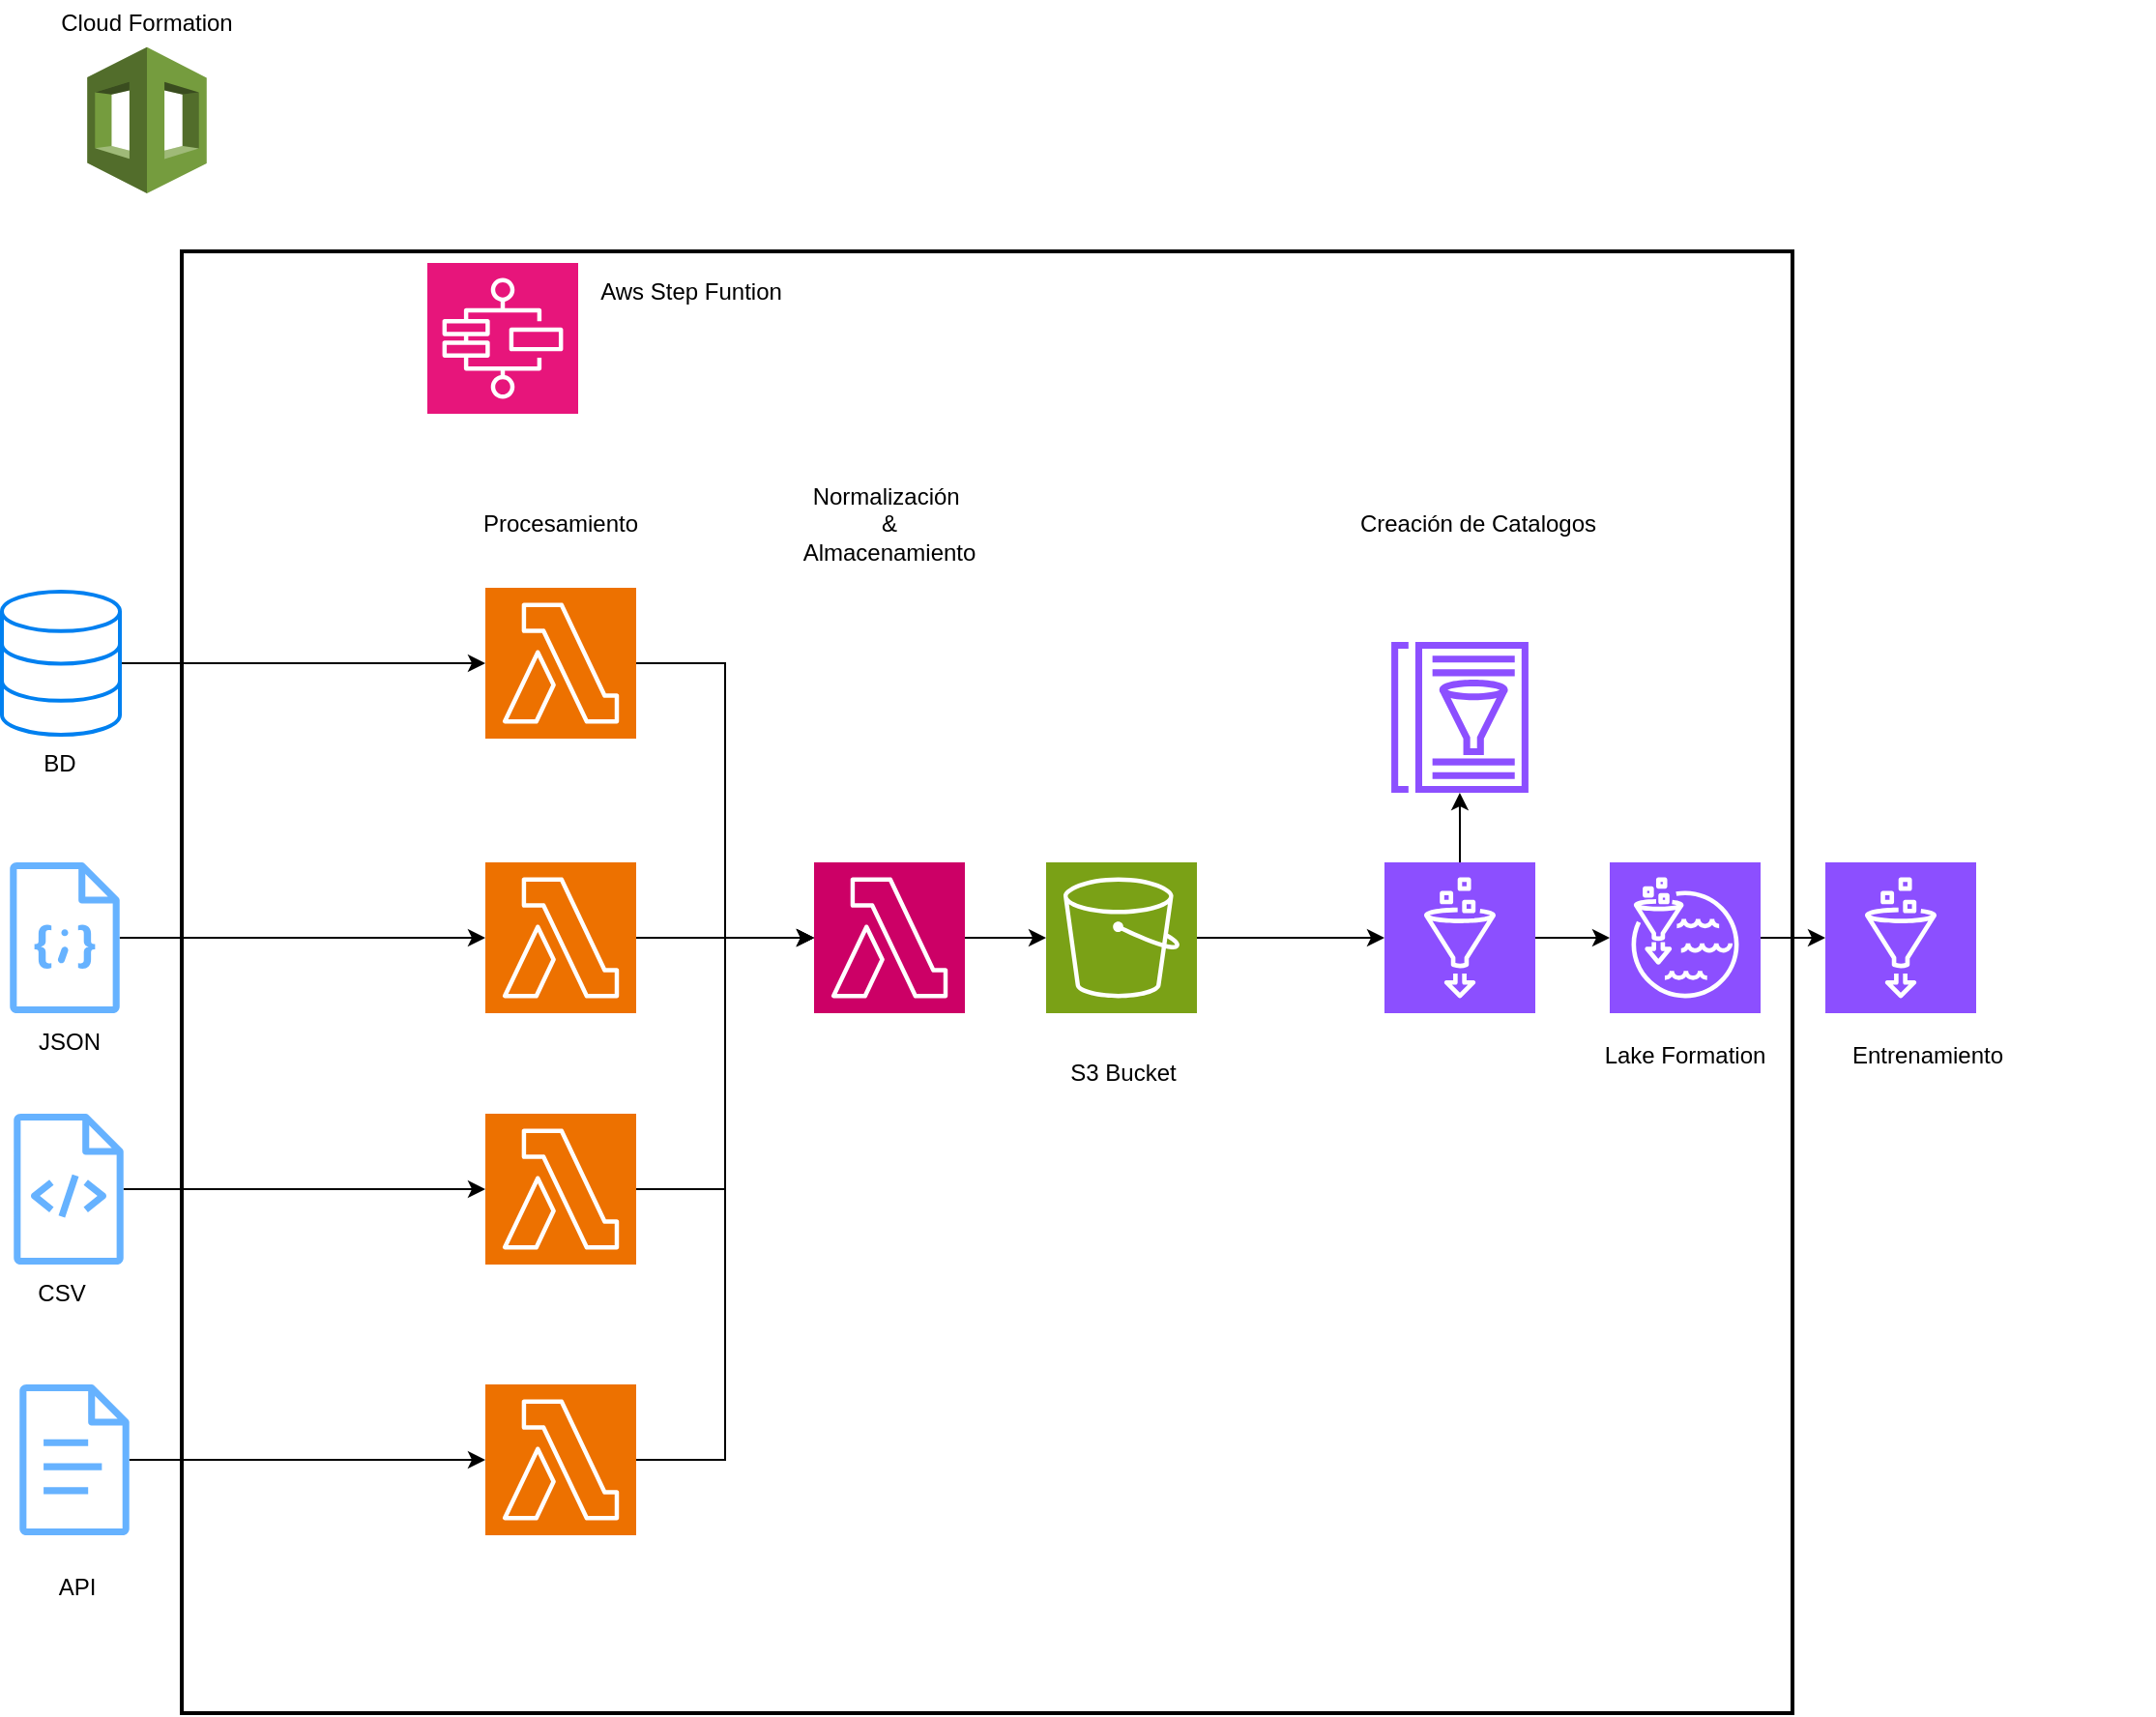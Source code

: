 <mxfile version="27.1.1">
  <diagram name="Página-1" id="gfYEeVXDrZuQ-25ZXmSc">
    <mxGraphModel dx="1854" dy="933" grid="1" gridSize="10" guides="1" tooltips="1" connect="1" arrows="1" fold="1" page="1" pageScale="1" pageWidth="300" pageHeight="1000" math="0" shadow="0">
      <root>
        <mxCell id="0" />
        <mxCell id="1" parent="0" />
        <mxCell id="uiOcUS1UXc89rVokBoGU-22" style="edgeStyle=orthogonalEdgeStyle;rounded=0;orthogonalLoop=1;jettySize=auto;html=1;" parent="1" source="uiOcUS1UXc89rVokBoGU-13" target="uiOcUS1UXc89rVokBoGU-18" edge="1">
          <mxGeometry relative="1" as="geometry" />
        </mxCell>
        <mxCell id="uiOcUS1UXc89rVokBoGU-19" style="edgeStyle=orthogonalEdgeStyle;rounded=0;orthogonalLoop=1;jettySize=auto;html=1;entryX=0;entryY=0.5;entryDx=0;entryDy=0;entryPerimeter=0;" parent="1" source="uiOcUS1UXc89rVokBoGU-15" target="uiOcUS1UXc89rVokBoGU-8" edge="1">
          <mxGeometry relative="1" as="geometry" />
        </mxCell>
        <mxCell id="uiOcUS1UXc89rVokBoGU-20" style="edgeStyle=orthogonalEdgeStyle;rounded=0;orthogonalLoop=1;jettySize=auto;html=1;entryX=0;entryY=0.5;entryDx=0;entryDy=0;entryPerimeter=0;" parent="1" source="uiOcUS1UXc89rVokBoGU-3" target="uiOcUS1UXc89rVokBoGU-9" edge="1">
          <mxGeometry relative="1" as="geometry" />
        </mxCell>
        <mxCell id="uiOcUS1UXc89rVokBoGU-21" style="edgeStyle=orthogonalEdgeStyle;rounded=0;orthogonalLoop=1;jettySize=auto;html=1;entryX=0;entryY=0.5;entryDx=0;entryDy=0;entryPerimeter=0;" parent="1" source="uiOcUS1UXc89rVokBoGU-2" target="uiOcUS1UXc89rVokBoGU-17" edge="1">
          <mxGeometry relative="1" as="geometry" />
        </mxCell>
        <mxCell id="uiOcUS1UXc89rVokBoGU-71" value="" style="edgeStyle=orthogonalEdgeStyle;rounded=0;orthogonalLoop=1;jettySize=auto;html=1;" parent="1" source="uiOcUS1UXc89rVokBoGU-28" target="uiOcUS1UXc89rVokBoGU-6" edge="1">
          <mxGeometry relative="1" as="geometry">
            <mxPoint x="242" y="510" as="sourcePoint" />
            <mxPoint x="460" y="540" as="targetPoint" />
          </mxGeometry>
        </mxCell>
        <mxCell id="-XqWnuMyjsbEsFp_BdXn-17" value="" style="group" parent="1" vertex="1" connectable="0">
          <mxGeometry x="-150" y="50" width="130" height="100" as="geometry" />
        </mxCell>
        <mxCell id="-XqWnuMyjsbEsFp_BdXn-14" value="" style="outlineConnect=0;dashed=0;verticalLabelPosition=bottom;verticalAlign=top;align=center;html=1;shape=mxgraph.aws3.cloudformation;fillColor=#759C3E;gradientColor=none;" parent="-XqWnuMyjsbEsFp_BdXn-17" vertex="1">
          <mxGeometry x="34.115" y="24.39" width="61.77" height="75.61" as="geometry" />
        </mxCell>
        <mxCell id="-XqWnuMyjsbEsFp_BdXn-16" value="&lt;font face=&quot;Arial, sans-serif&quot;&gt;&lt;span style=&quot;white-space-collapse: preserve;&quot;&gt;Cloud Formation&lt;/span&gt;&lt;/font&gt;" style="text;html=1;align=center;verticalAlign=middle;whiteSpace=wrap;rounded=0;" parent="-XqWnuMyjsbEsFp_BdXn-17" vertex="1">
          <mxGeometry width="130" height="24.39" as="geometry" />
        </mxCell>
        <mxCell id="-XqWnuMyjsbEsFp_BdXn-18" value="" style="group" parent="1" vertex="1" connectable="0">
          <mxGeometry x="-160" y="356" width="69" height="530" as="geometry" />
        </mxCell>
        <mxCell id="uiOcUS1UXc89rVokBoGU-2" value="" style="sketch=0;outlineConnect=0;fontColor=#232F3E;gradientColor=none;fillColor=#66B2FF;strokeColor=none;dashed=0;verticalLabelPosition=bottom;verticalAlign=top;align=center;html=1;fontSize=12;fontStyle=0;aspect=fixed;pointerEvents=1;shape=mxgraph.aws4.source_code;" parent="-XqWnuMyjsbEsFp_BdXn-18" vertex="1">
          <mxGeometry x="6" y="270" width="57" height="78" as="geometry" />
        </mxCell>
        <mxCell id="uiOcUS1UXc89rVokBoGU-3" value="" style="sketch=0;outlineConnect=0;fontColor=#232F3E;gradientColor=none;fillColor=#66B2FF;strokeColor=none;dashed=0;verticalLabelPosition=bottom;verticalAlign=top;align=center;html=1;fontSize=12;fontStyle=0;aspect=fixed;pointerEvents=1;shape=mxgraph.aws4.json_script;" parent="-XqWnuMyjsbEsFp_BdXn-18" vertex="1">
          <mxGeometry x="4" y="140" width="57" height="78" as="geometry" />
        </mxCell>
        <mxCell id="uiOcUS1UXc89rVokBoGU-10" value="BD" style="text;html=1;align=center;verticalAlign=middle;whiteSpace=wrap;rounded=0;" parent="-XqWnuMyjsbEsFp_BdXn-18" vertex="1">
          <mxGeometry y="74" width="60" height="30" as="geometry" />
        </mxCell>
        <mxCell id="uiOcUS1UXc89rVokBoGU-11" value="JSON" style="text;html=1;align=center;verticalAlign=middle;whiteSpace=wrap;rounded=0;" parent="-XqWnuMyjsbEsFp_BdXn-18" vertex="1">
          <mxGeometry x="4.5" y="218" width="60" height="30" as="geometry" />
        </mxCell>
        <mxCell id="uiOcUS1UXc89rVokBoGU-12" value="CSV" style="text;html=1;align=center;verticalAlign=middle;whiteSpace=wrap;rounded=0;" parent="-XqWnuMyjsbEsFp_BdXn-18" vertex="1">
          <mxGeometry x="1" y="348" width="60" height="30" as="geometry" />
        </mxCell>
        <mxCell id="uiOcUS1UXc89rVokBoGU-13" value="" style="sketch=0;outlineConnect=0;fontColor=#232F3E;gradientColor=none;fillColor=#66B2FF;strokeColor=none;dashed=0;verticalLabelPosition=bottom;verticalAlign=top;align=center;html=1;fontSize=12;fontStyle=0;aspect=fixed;pointerEvents=1;shape=mxgraph.aws4.document;" parent="-XqWnuMyjsbEsFp_BdXn-18" vertex="1">
          <mxGeometry x="9" y="410" width="57" height="78" as="geometry" />
        </mxCell>
        <mxCell id="uiOcUS1UXc89rVokBoGU-14" value="API" style="text;html=1;align=center;verticalAlign=middle;whiteSpace=wrap;rounded=0;" parent="-XqWnuMyjsbEsFp_BdXn-18" vertex="1">
          <mxGeometry x="9" y="500" width="60" height="30" as="geometry" />
        </mxCell>
        <mxCell id="uiOcUS1UXc89rVokBoGU-15" value="" style="html=1;verticalLabelPosition=bottom;align=center;labelBackgroundColor=#ffffff;verticalAlign=top;strokeWidth=2;strokeColor=#0080F0;shadow=0;dashed=0;shape=mxgraph.ios7.icons.data;" parent="-XqWnuMyjsbEsFp_BdXn-18" vertex="1">
          <mxGeometry width="61" height="74" as="geometry" />
        </mxCell>
        <mxCell id="-XqWnuMyjsbEsFp_BdXn-20" value="" style="group" parent="1" vertex="1" connectable="0">
          <mxGeometry x="50" y="180" width="903" height="756" as="geometry" />
        </mxCell>
        <mxCell id="uiOcUS1UXc89rVokBoGU-8" value="" style="sketch=0;points=[[0,0,0],[0.25,0,0],[0.5,0,0],[0.75,0,0],[1,0,0],[0,1,0],[0.25,1,0],[0.5,1,0],[0.75,1,0],[1,1,0],[0,0.25,0],[0,0.5,0],[0,0.75,0],[1,0.25,0],[1,0.5,0],[1,0.75,0]];outlineConnect=0;fontColor=#232F3E;fillColor=#ED7100;strokeColor=#ffffff;dashed=0;verticalLabelPosition=bottom;verticalAlign=top;align=center;html=1;fontSize=12;fontStyle=0;aspect=fixed;shape=mxgraph.aws4.resourceIcon;resIcon=mxgraph.aws4.lambda;" parent="-XqWnuMyjsbEsFp_BdXn-20" vertex="1">
          <mxGeometry x="40" y="174" width="78" height="78" as="geometry" />
        </mxCell>
        <mxCell id="uiOcUS1UXc89rVokBoGU-39" style="edgeStyle=orthogonalEdgeStyle;rounded=0;orthogonalLoop=1;jettySize=auto;html=1;" parent="-XqWnuMyjsbEsFp_BdXn-20" source="uiOcUS1UXc89rVokBoGU-9" target="uiOcUS1UXc89rVokBoGU-28" edge="1">
          <mxGeometry relative="1" as="geometry" />
        </mxCell>
        <mxCell id="uiOcUS1UXc89rVokBoGU-9" value="" style="sketch=0;points=[[0,0,0],[0.25,0,0],[0.5,0,0],[0.75,0,0],[1,0,0],[0,1,0],[0.25,1,0],[0.5,1,0],[0.75,1,0],[1,1,0],[0,0.25,0],[0,0.5,0],[0,0.75,0],[1,0.25,0],[1,0.5,0],[1,0.75,0]];outlineConnect=0;fontColor=#232F3E;fillColor=#ED7100;strokeColor=#ffffff;dashed=0;verticalLabelPosition=bottom;verticalAlign=top;align=center;html=1;fontSize=12;fontStyle=0;aspect=fixed;shape=mxgraph.aws4.resourceIcon;resIcon=mxgraph.aws4.lambda;" parent="-XqWnuMyjsbEsFp_BdXn-20" vertex="1">
          <mxGeometry x="40" y="316" width="78" height="78" as="geometry" />
        </mxCell>
        <mxCell id="uiOcUS1UXc89rVokBoGU-17" value="" style="sketch=0;points=[[0,0,0],[0.25,0,0],[0.5,0,0],[0.75,0,0],[1,0,0],[0,1,0],[0.25,1,0],[0.5,1,0],[0.75,1,0],[1,1,0],[0,0.25,0],[0,0.5,0],[0,0.75,0],[1,0.25,0],[1,0.5,0],[1,0.75,0]];outlineConnect=0;fontColor=#232F3E;fillColor=#ED7100;strokeColor=#ffffff;dashed=0;verticalLabelPosition=bottom;verticalAlign=top;align=center;html=1;fontSize=12;fontStyle=0;aspect=fixed;shape=mxgraph.aws4.resourceIcon;resIcon=mxgraph.aws4.lambda;" parent="-XqWnuMyjsbEsFp_BdXn-20" vertex="1">
          <mxGeometry x="40" y="446" width="78" height="78" as="geometry" />
        </mxCell>
        <mxCell id="uiOcUS1UXc89rVokBoGU-18" value="" style="sketch=0;points=[[0,0,0],[0.25,0,0],[0.5,0,0],[0.75,0,0],[1,0,0],[0,1,0],[0.25,1,0],[0.5,1,0],[0.75,1,0],[1,1,0],[0,0.25,0],[0,0.5,0],[0,0.75,0],[1,0.25,0],[1,0.5,0],[1,0.75,0]];outlineConnect=0;fontColor=#232F3E;fillColor=#ED7100;strokeColor=#ffffff;dashed=0;verticalLabelPosition=bottom;verticalAlign=top;align=center;html=1;fontSize=12;fontStyle=0;aspect=fixed;shape=mxgraph.aws4.resourceIcon;resIcon=mxgraph.aws4.lambda;" parent="-XqWnuMyjsbEsFp_BdXn-20" vertex="1">
          <mxGeometry x="40" y="586" width="78" height="78" as="geometry" />
        </mxCell>
        <mxCell id="uiOcUS1UXc89rVokBoGU-28" value="" style="sketch=0;points=[[0,0,0],[0.25,0,0],[0.5,0,0],[0.75,0,0],[1,0,0],[0,1,0],[0.25,1,0],[0.5,1,0],[0.75,1,0],[1,1,0],[0,0.25,0],[0,0.5,0],[0,0.75,0],[1,0.25,0],[1,0.5,0],[1,0.75,0]];outlineConnect=0;fontColor=#232F3E;fillColor=#CC0066;strokeColor=#ffffff;dashed=0;verticalLabelPosition=bottom;verticalAlign=top;align=center;html=1;fontSize=12;fontStyle=0;aspect=fixed;shape=mxgraph.aws4.resourceIcon;resIcon=mxgraph.aws4.lambda;" parent="-XqWnuMyjsbEsFp_BdXn-20" vertex="1">
          <mxGeometry x="210" y="316" width="78" height="78" as="geometry" />
        </mxCell>
        <mxCell id="uiOcUS1UXc89rVokBoGU-35" value="Normalización&amp;nbsp;&lt;div&gt;&amp;amp;&lt;/div&gt;&lt;div&gt;Almacenamiento&lt;/div&gt;" style="text;html=1;align=center;verticalAlign=middle;whiteSpace=wrap;rounded=0;" parent="-XqWnuMyjsbEsFp_BdXn-20" vertex="1">
          <mxGeometry x="219" y="126" width="60" height="30" as="geometry" />
        </mxCell>
        <mxCell id="uiOcUS1UXc89rVokBoGU-37" value="Procesamiento" style="text;html=1;align=center;verticalAlign=middle;whiteSpace=wrap;rounded=0;" parent="-XqWnuMyjsbEsFp_BdXn-20" vertex="1">
          <mxGeometry x="49" y="126" width="60" height="30" as="geometry" />
        </mxCell>
        <mxCell id="uiOcUS1UXc89rVokBoGU-38" style="edgeStyle=orthogonalEdgeStyle;rounded=0;orthogonalLoop=1;jettySize=auto;html=1;entryX=0;entryY=0.5;entryDx=0;entryDy=0;entryPerimeter=0;" parent="-XqWnuMyjsbEsFp_BdXn-20" source="uiOcUS1UXc89rVokBoGU-8" target="uiOcUS1UXc89rVokBoGU-28" edge="1">
          <mxGeometry relative="1" as="geometry" />
        </mxCell>
        <mxCell id="uiOcUS1UXc89rVokBoGU-41" style="edgeStyle=orthogonalEdgeStyle;rounded=0;orthogonalLoop=1;jettySize=auto;html=1;entryX=0;entryY=0.5;entryDx=0;entryDy=0;entryPerimeter=0;" parent="-XqWnuMyjsbEsFp_BdXn-20" source="uiOcUS1UXc89rVokBoGU-17" target="uiOcUS1UXc89rVokBoGU-28" edge="1">
          <mxGeometry relative="1" as="geometry" />
        </mxCell>
        <mxCell id="uiOcUS1UXc89rVokBoGU-42" style="edgeStyle=orthogonalEdgeStyle;rounded=0;orthogonalLoop=1;jettySize=auto;html=1;entryX=0;entryY=0.5;entryDx=0;entryDy=0;entryPerimeter=0;" parent="-XqWnuMyjsbEsFp_BdXn-20" source="uiOcUS1UXc89rVokBoGU-18" target="uiOcUS1UXc89rVokBoGU-28" edge="1">
          <mxGeometry relative="1" as="geometry" />
        </mxCell>
        <mxCell id="-XqWnuMyjsbEsFp_BdXn-1" value="" style="sketch=0;points=[[0,0,0],[0.25,0,0],[0.5,0,0],[0.75,0,0],[1,0,0],[0,1,0],[0.25,1,0],[0.5,1,0],[0.75,1,0],[1,1,0],[0,0.25,0],[0,0.5,0],[0,0.75,0],[1,0.25,0],[1,0.5,0],[1,0.75,0]];outlineConnect=0;fontColor=#232F3E;fillColor=#E7157B;strokeColor=#ffffff;dashed=0;verticalLabelPosition=bottom;verticalAlign=top;align=center;html=1;fontSize=12;fontStyle=0;aspect=fixed;shape=mxgraph.aws4.resourceIcon;resIcon=mxgraph.aws4.step_functions;" parent="-XqWnuMyjsbEsFp_BdXn-20" vertex="1">
          <mxGeometry x="10" y="6" width="78" height="78" as="geometry" />
        </mxCell>
        <mxCell id="-XqWnuMyjsbEsFp_BdXn-7" value="&lt;font face=&quot;Arial, sans-serif&quot;&gt;&lt;span style=&quot;white-space-collapse: preserve;&quot;&gt;Aws Step Funtion&lt;/span&gt;&lt;/font&gt;" style="text;html=1;align=center;verticalAlign=middle;whiteSpace=wrap;rounded=0;" parent="-XqWnuMyjsbEsFp_BdXn-20" vertex="1">
          <mxGeometry x="66" y="6" width="161" height="30" as="geometry" />
        </mxCell>
        <mxCell id="-XqWnuMyjsbEsFp_BdXn-19" value="" style="group;movable=1;resizable=1;rotatable=1;deletable=1;editable=1;locked=0;connectable=1;" parent="-XqWnuMyjsbEsFp_BdXn-20" vertex="1" connectable="0">
          <mxGeometry x="376" width="511" height="756" as="geometry" />
        </mxCell>
        <mxCell id="-XqWnuMyjsbEsFp_BdXn-5" value="" style="rounded=0;whiteSpace=wrap;html=1;fillColor=none;strokeWidth=2;" parent="-XqWnuMyjsbEsFp_BdXn-19" vertex="1">
          <mxGeometry x="-493" width="833" height="756" as="geometry" />
        </mxCell>
        <mxCell id="uiOcUS1UXc89rVokBoGU-47" style="edgeStyle=orthogonalEdgeStyle;rounded=0;orthogonalLoop=1;jettySize=auto;html=1;" parent="-XqWnuMyjsbEsFp_BdXn-19" source="uiOcUS1UXc89rVokBoGU-44" target="uiOcUS1UXc89rVokBoGU-45" edge="1">
          <mxGeometry relative="1" as="geometry" />
        </mxCell>
        <mxCell id="uiOcUS1UXc89rVokBoGU-44" value="" style="sketch=0;points=[[0,0,0],[0.25,0,0],[0.5,0,0],[0.75,0,0],[1,0,0],[0,1,0],[0.25,1,0],[0.5,1,0],[0.75,1,0],[1,1,0],[0,0.25,0],[0,0.5,0],[0,0.75,0],[1,0.25,0],[1,0.5,0],[1,0.75,0]];outlineConnect=0;fontColor=#232F3E;fillColor=#8C4FFF;strokeColor=#ffffff;dashed=0;verticalLabelPosition=bottom;verticalAlign=top;align=center;html=1;fontSize=12;fontStyle=0;aspect=fixed;shape=mxgraph.aws4.resourceIcon;resIcon=mxgraph.aws4.glue;" parent="-XqWnuMyjsbEsFp_BdXn-19" vertex="1">
          <mxGeometry x="129" y="316" width="78" height="78" as="geometry" />
        </mxCell>
        <mxCell id="uiOcUS1UXc89rVokBoGU-45" value="" style="sketch=0;outlineConnect=0;fontColor=#232F3E;gradientColor=none;fillColor=#8C4FFF;strokeColor=none;dashed=0;verticalLabelPosition=bottom;verticalAlign=top;align=center;html=1;fontSize=12;fontStyle=0;aspect=fixed;pointerEvents=1;shape=mxgraph.aws4.glue_data_catalog;" parent="-XqWnuMyjsbEsFp_BdXn-19" vertex="1">
          <mxGeometry x="132" y="202" width="72" height="78" as="geometry" />
        </mxCell>
        <mxCell id="uiOcUS1UXc89rVokBoGU-49" style="edgeStyle=orthogonalEdgeStyle;rounded=0;orthogonalLoop=1;jettySize=auto;html=1;" parent="-XqWnuMyjsbEsFp_BdXn-19" source="uiOcUS1UXc89rVokBoGU-44" target="uiOcUS1UXc89rVokBoGU-51" edge="1">
          <mxGeometry relative="1" as="geometry">
            <mxPoint x="254" y="354" as="targetPoint" />
          </mxGeometry>
        </mxCell>
        <mxCell id="uiOcUS1UXc89rVokBoGU-51" value="" style="sketch=0;points=[[0,0,0],[0.25,0,0],[0.5,0,0],[0.75,0,0],[1,0,0],[0,1,0],[0.25,1,0],[0.5,1,0],[0.75,1,0],[1,1,0],[0,0.25,0],[0,0.5,0],[0,0.75,0],[1,0.25,0],[1,0.5,0],[1,0.75,0]];outlineConnect=0;fontColor=#232F3E;fillColor=#8C4FFF;strokeColor=#ffffff;dashed=0;verticalLabelPosition=bottom;verticalAlign=top;align=center;html=1;fontSize=12;fontStyle=0;aspect=fixed;shape=mxgraph.aws4.resourceIcon;resIcon=mxgraph.aws4.lake_formation;" parent="-XqWnuMyjsbEsFp_BdXn-19" vertex="1">
          <mxGeometry x="245.5" y="316" width="78" height="78" as="geometry" />
        </mxCell>
        <mxCell id="uiOcUS1UXc89rVokBoGU-52" value="" style="sketch=0;points=[[0,0,0],[0.25,0,0],[0.5,0,0],[0.75,0,0],[1,0,0],[0,1,0],[0.25,1,0],[0.5,1,0],[0.75,1,0],[1,1,0],[0,0.25,0],[0,0.5,0],[0,0.75,0],[1,0.25,0],[1,0.5,0],[1,0.75,0]];outlineConnect=0;fontColor=#232F3E;fillColor=#8C4FFF;strokeColor=#ffffff;dashed=0;verticalLabelPosition=bottom;verticalAlign=top;align=center;html=1;fontSize=12;fontStyle=0;aspect=fixed;shape=mxgraph.aws4.resourceIcon;resIcon=mxgraph.aws4.glue;" parent="-XqWnuMyjsbEsFp_BdXn-19" vertex="1">
          <mxGeometry x="357" y="316" width="78" height="78" as="geometry" />
        </mxCell>
        <mxCell id="uiOcUS1UXc89rVokBoGU-53" style="edgeStyle=orthogonalEdgeStyle;rounded=0;orthogonalLoop=1;jettySize=auto;html=1;entryX=0;entryY=0.5;entryDx=0;entryDy=0;entryPerimeter=0;" parent="-XqWnuMyjsbEsFp_BdXn-19" source="uiOcUS1UXc89rVokBoGU-51" target="uiOcUS1UXc89rVokBoGU-52" edge="1">
          <mxGeometry relative="1" as="geometry" />
        </mxCell>
        <mxCell id="uiOcUS1UXc89rVokBoGU-55" value="&lt;span id=&quot;docs-internal-guid-f54655bc-7fff-d866-c26d-fa4de6e5eb7c&quot;&gt;&lt;span style=&quot;font-family: Arial, sans-serif; background-color: transparent; font-variant-numeric: normal; font-variant-east-asian: normal; font-variant-alternates: normal; font-variant-position: normal; font-variant-emoji: normal; vertical-align: baseline; white-space-collapse: preserve;&quot;&gt;&lt;font&gt;Lake Formation&lt;/font&gt;&lt;/span&gt;&lt;/span&gt;" style="text;html=1;align=center;verticalAlign=middle;whiteSpace=wrap;rounded=0;" parent="-XqWnuMyjsbEsFp_BdXn-19" vertex="1">
          <mxGeometry x="204" y="401" width="161" height="30" as="geometry" />
        </mxCell>
        <mxCell id="uiOcUS1UXc89rVokBoGU-56" value="&lt;font face=&quot;Arial, sans-serif&quot;&gt;&lt;span style=&quot;white-space-collapse: preserve;&quot;&gt;Creación de Catalogos&lt;/span&gt;&lt;/font&gt;" style="text;html=1;align=center;verticalAlign=middle;whiteSpace=wrap;rounded=0;" parent="-XqWnuMyjsbEsFp_BdXn-19" vertex="1">
          <mxGeometry x="97" y="126" width="161" height="30" as="geometry" />
        </mxCell>
        <mxCell id="uiOcUS1UXc89rVokBoGU-54" value="&lt;span id=&quot;docs-internal-guid-f54655bc-7fff-d866-c26d-fa4de6e5eb7c&quot;&gt;&lt;span style=&quot;font-family: Arial, sans-serif; background-color: transparent; font-variant-numeric: normal; font-variant-east-asian: normal; font-variant-alternates: normal; font-variant-position: normal; font-variant-emoji: normal; vertical-align: baseline; white-space-collapse: preserve;&quot;&gt;&lt;font&gt;Entrenamiento&lt;/font&gt;&lt;/span&gt;&lt;/span&gt;" style="text;html=1;align=center;verticalAlign=middle;whiteSpace=wrap;rounded=0;" parent="-XqWnuMyjsbEsFp_BdXn-19" vertex="1">
          <mxGeometry x="350" y="401" width="120" height="30" as="geometry" />
        </mxCell>
        <mxCell id="uiOcUS1UXc89rVokBoGU-6" value="" style="sketch=0;points=[[0,0,0],[0.25,0,0],[0.5,0,0],[0.75,0,0],[1,0,0],[0,1,0],[0.25,1,0],[0.5,1,0],[0.75,1,0],[1,1,0],[0,0.25,0],[0,0.5,0],[0,0.75,0],[1,0.25,0],[1,0.5,0],[1,0.75,0]];outlineConnect=0;fontColor=#232F3E;fillColor=#7AA116;strokeColor=#ffffff;dashed=0;verticalLabelPosition=bottom;verticalAlign=top;align=center;html=1;fontSize=12;fontStyle=0;aspect=fixed;shape=mxgraph.aws4.resourceIcon;resIcon=mxgraph.aws4.s3;" parent="1" vertex="1">
          <mxGeometry x="380" y="496" width="78" height="78" as="geometry" />
        </mxCell>
        <mxCell id="-XqWnuMyjsbEsFp_BdXn-8" style="edgeStyle=orthogonalEdgeStyle;rounded=0;orthogonalLoop=1;jettySize=auto;html=1;" parent="1" source="uiOcUS1UXc89rVokBoGU-6" target="uiOcUS1UXc89rVokBoGU-44" edge="1">
          <mxGeometry relative="1" as="geometry" />
        </mxCell>
        <mxCell id="uiOcUS1UXc89rVokBoGU-7" value="S3 Bucket" style="text;html=1;align=center;verticalAlign=middle;whiteSpace=wrap;rounded=0;" parent="1" vertex="1">
          <mxGeometry x="390" y="590" width="60" height="30" as="geometry" />
        </mxCell>
      </root>
    </mxGraphModel>
  </diagram>
</mxfile>
